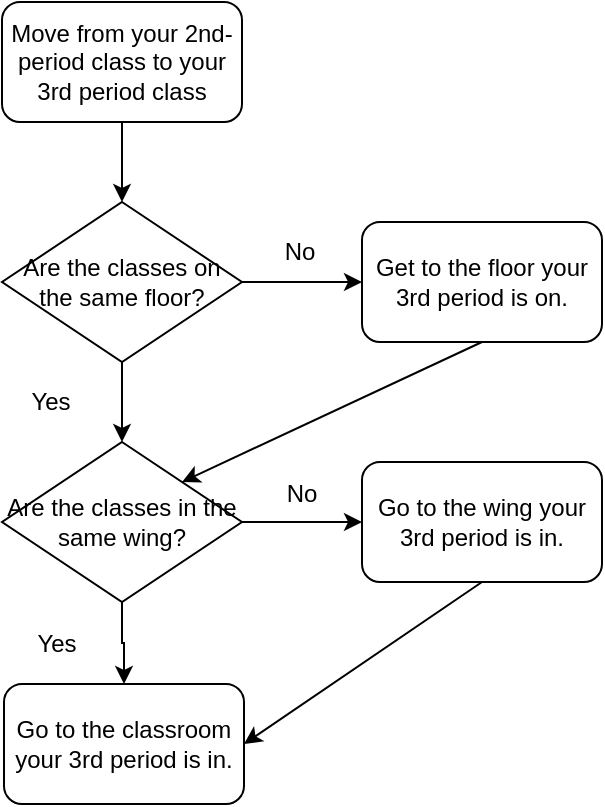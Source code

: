 <mxfile version="22.0.0" type="github">
  <diagram id="C5RBs43oDa-KdzZeNtuy" name="Page-1">
    <mxGraphModel dx="956" dy="935" grid="1" gridSize="10" guides="1" tooltips="1" connect="1" arrows="1" fold="1" page="1" pageScale="1" pageWidth="827" pageHeight="1169" math="0" shadow="0">
      <root>
        <mxCell id="WIyWlLk6GJQsqaUBKTNV-0" />
        <mxCell id="WIyWlLk6GJQsqaUBKTNV-1" parent="WIyWlLk6GJQsqaUBKTNV-0" />
        <mxCell id="MhNCwW6L2EXGUqNy6FXT-5" style="edgeStyle=orthogonalEdgeStyle;rounded=0;orthogonalLoop=1;jettySize=auto;html=1;" edge="1" parent="WIyWlLk6GJQsqaUBKTNV-1" source="MhNCwW6L2EXGUqNy6FXT-1" target="MhNCwW6L2EXGUqNy6FXT-6">
          <mxGeometry relative="1" as="geometry">
            <mxPoint x="260" y="330" as="targetPoint" />
          </mxGeometry>
        </mxCell>
        <mxCell id="MhNCwW6L2EXGUqNy6FXT-1" value="Move from your 2nd-period class to your 3rd period class" style="rounded=1;whiteSpace=wrap;html=1;" vertex="1" parent="WIyWlLk6GJQsqaUBKTNV-1">
          <mxGeometry x="200" y="220" width="120" height="60" as="geometry" />
        </mxCell>
        <mxCell id="MhNCwW6L2EXGUqNy6FXT-21" style="edgeStyle=orthogonalEdgeStyle;rounded=0;orthogonalLoop=1;jettySize=auto;html=1;exitX=1;exitY=0.5;exitDx=0;exitDy=0;entryX=0;entryY=0.5;entryDx=0;entryDy=0;" edge="1" parent="WIyWlLk6GJQsqaUBKTNV-1" source="MhNCwW6L2EXGUqNy6FXT-6" target="MhNCwW6L2EXGUqNy6FXT-13">
          <mxGeometry relative="1" as="geometry" />
        </mxCell>
        <mxCell id="MhNCwW6L2EXGUqNy6FXT-6" value="Are the classes on the same floor?" style="rhombus;whiteSpace=wrap;html=1;" vertex="1" parent="WIyWlLk6GJQsqaUBKTNV-1">
          <mxGeometry x="200" y="320" width="120" height="80" as="geometry" />
        </mxCell>
        <mxCell id="MhNCwW6L2EXGUqNy6FXT-13" value="Get to the floor your 3rd period is on." style="rounded=1;whiteSpace=wrap;html=1;" vertex="1" parent="WIyWlLk6GJQsqaUBKTNV-1">
          <mxGeometry x="380" y="330" width="120" height="60" as="geometry" />
        </mxCell>
        <mxCell id="MhNCwW6L2EXGUqNy6FXT-14" value="Go to the wing your 3rd period is in." style="rounded=1;whiteSpace=wrap;html=1;" vertex="1" parent="WIyWlLk6GJQsqaUBKTNV-1">
          <mxGeometry x="380" y="450" width="120" height="60" as="geometry" />
        </mxCell>
        <mxCell id="MhNCwW6L2EXGUqNy6FXT-22" value="" style="edgeStyle=orthogonalEdgeStyle;rounded=0;orthogonalLoop=1;jettySize=auto;html=1;entryX=0.5;entryY=0;entryDx=0;entryDy=0;" edge="1" parent="WIyWlLk6GJQsqaUBKTNV-1" source="MhNCwW6L2EXGUqNy6FXT-15" target="MhNCwW6L2EXGUqNy6FXT-32">
          <mxGeometry relative="1" as="geometry">
            <mxPoint x="259" y="556.0" as="targetPoint" />
          </mxGeometry>
        </mxCell>
        <mxCell id="MhNCwW6L2EXGUqNy6FXT-26" value="" style="edgeStyle=orthogonalEdgeStyle;rounded=0;orthogonalLoop=1;jettySize=auto;html=1;" edge="1" parent="WIyWlLk6GJQsqaUBKTNV-1" source="MhNCwW6L2EXGUqNy6FXT-15" target="MhNCwW6L2EXGUqNy6FXT-14">
          <mxGeometry relative="1" as="geometry" />
        </mxCell>
        <mxCell id="MhNCwW6L2EXGUqNy6FXT-15" value="Are the classes in the same wing?" style="rhombus;whiteSpace=wrap;html=1;" vertex="1" parent="WIyWlLk6GJQsqaUBKTNV-1">
          <mxGeometry x="200" y="440" width="120" height="80" as="geometry" />
        </mxCell>
        <mxCell id="MhNCwW6L2EXGUqNy6FXT-18" value="" style="endArrow=classic;html=1;rounded=0;exitX=0.5;exitY=1;exitDx=0;exitDy=0;entryX=1;entryY=0;entryDx=0;entryDy=0;" edge="1" parent="WIyWlLk6GJQsqaUBKTNV-1" source="MhNCwW6L2EXGUqNy6FXT-13" target="MhNCwW6L2EXGUqNy6FXT-15">
          <mxGeometry width="50" height="50" relative="1" as="geometry">
            <mxPoint x="400" y="630" as="sourcePoint" />
            <mxPoint x="450" y="580" as="targetPoint" />
          </mxGeometry>
        </mxCell>
        <mxCell id="MhNCwW6L2EXGUqNy6FXT-19" value="" style="endArrow=classic;html=1;rounded=0;exitX=0.5;exitY=1;exitDx=0;exitDy=0;" edge="1" parent="WIyWlLk6GJQsqaUBKTNV-1" source="MhNCwW6L2EXGUqNy6FXT-6" target="MhNCwW6L2EXGUqNy6FXT-15">
          <mxGeometry width="50" height="50" relative="1" as="geometry">
            <mxPoint x="400" y="630" as="sourcePoint" />
            <mxPoint x="450" y="580" as="targetPoint" />
          </mxGeometry>
        </mxCell>
        <mxCell id="MhNCwW6L2EXGUqNy6FXT-24" value="" style="endArrow=classic;html=1;rounded=0;exitX=0.5;exitY=1;exitDx=0;exitDy=0;entryX=1;entryY=0.5;entryDx=0;entryDy=0;" edge="1" parent="WIyWlLk6GJQsqaUBKTNV-1" source="MhNCwW6L2EXGUqNy6FXT-14" target="MhNCwW6L2EXGUqNy6FXT-32">
          <mxGeometry width="50" height="50" relative="1" as="geometry">
            <mxPoint x="400" y="630" as="sourcePoint" />
            <mxPoint x="294.032" y="579.355" as="targetPoint" />
          </mxGeometry>
        </mxCell>
        <mxCell id="MhNCwW6L2EXGUqNy6FXT-25" value="No" style="text;html=1;strokeColor=none;fillColor=none;align=center;verticalAlign=middle;whiteSpace=wrap;rounded=0;" vertex="1" parent="WIyWlLk6GJQsqaUBKTNV-1">
          <mxGeometry x="319" y="330" width="60" height="30" as="geometry" />
        </mxCell>
        <mxCell id="MhNCwW6L2EXGUqNy6FXT-27" value="Yes" style="text;html=1;align=center;verticalAlign=middle;resizable=0;points=[];autosize=1;strokeColor=none;fillColor=none;" vertex="1" parent="WIyWlLk6GJQsqaUBKTNV-1">
          <mxGeometry x="204" y="405" width="40" height="30" as="geometry" />
        </mxCell>
        <mxCell id="MhNCwW6L2EXGUqNy6FXT-29" value="No" style="text;html=1;strokeColor=none;fillColor=none;align=center;verticalAlign=middle;whiteSpace=wrap;rounded=0;" vertex="1" parent="WIyWlLk6GJQsqaUBKTNV-1">
          <mxGeometry x="320" y="451" width="60" height="30" as="geometry" />
        </mxCell>
        <mxCell id="MhNCwW6L2EXGUqNy6FXT-30" value="Yes" style="text;html=1;align=center;verticalAlign=middle;resizable=0;points=[];autosize=1;strokeColor=none;fillColor=none;" vertex="1" parent="WIyWlLk6GJQsqaUBKTNV-1">
          <mxGeometry x="207" y="526" width="40" height="30" as="geometry" />
        </mxCell>
        <mxCell id="MhNCwW6L2EXGUqNy6FXT-32" value="Go to the classroom your 3rd period is in." style="rounded=1;whiteSpace=wrap;html=1;" vertex="1" parent="WIyWlLk6GJQsqaUBKTNV-1">
          <mxGeometry x="201" y="561" width="120" height="60" as="geometry" />
        </mxCell>
      </root>
    </mxGraphModel>
  </diagram>
</mxfile>
